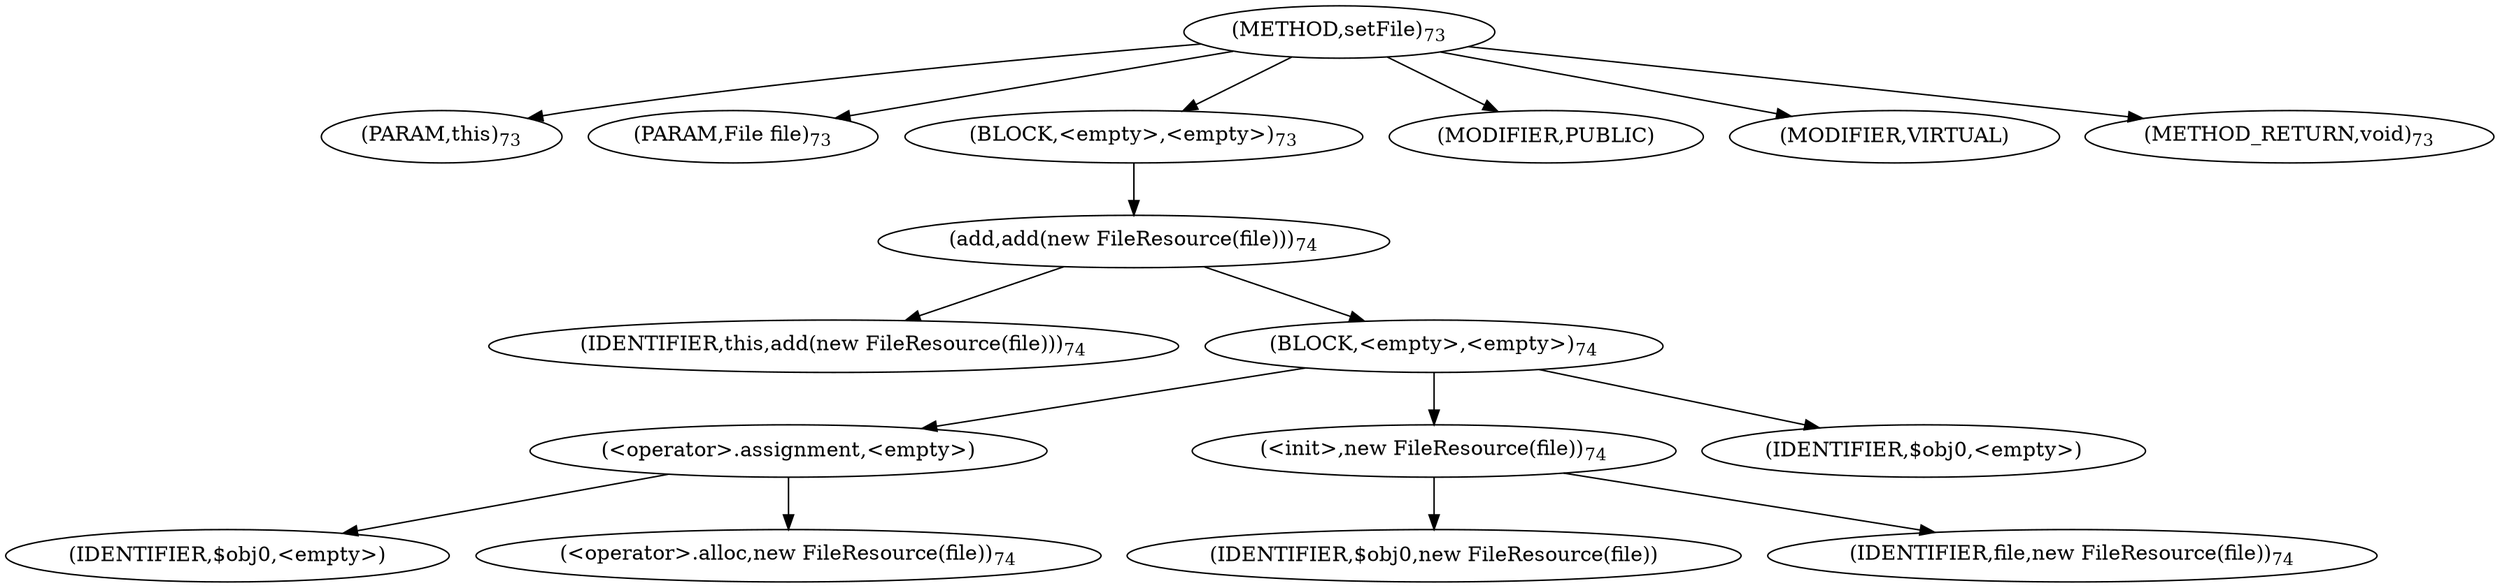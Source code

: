 digraph "setFile" {  
"183" [label = <(METHOD,setFile)<SUB>73</SUB>> ]
"6" [label = <(PARAM,this)<SUB>73</SUB>> ]
"184" [label = <(PARAM,File file)<SUB>73</SUB>> ]
"185" [label = <(BLOCK,&lt;empty&gt;,&lt;empty&gt;)<SUB>73</SUB>> ]
"186" [label = <(add,add(new FileResource(file)))<SUB>74</SUB>> ]
"5" [label = <(IDENTIFIER,this,add(new FileResource(file)))<SUB>74</SUB>> ]
"187" [label = <(BLOCK,&lt;empty&gt;,&lt;empty&gt;)<SUB>74</SUB>> ]
"188" [label = <(&lt;operator&gt;.assignment,&lt;empty&gt;)> ]
"189" [label = <(IDENTIFIER,$obj0,&lt;empty&gt;)> ]
"190" [label = <(&lt;operator&gt;.alloc,new FileResource(file))<SUB>74</SUB>> ]
"191" [label = <(&lt;init&gt;,new FileResource(file))<SUB>74</SUB>> ]
"192" [label = <(IDENTIFIER,$obj0,new FileResource(file))> ]
"193" [label = <(IDENTIFIER,file,new FileResource(file))<SUB>74</SUB>> ]
"194" [label = <(IDENTIFIER,$obj0,&lt;empty&gt;)> ]
"195" [label = <(MODIFIER,PUBLIC)> ]
"196" [label = <(MODIFIER,VIRTUAL)> ]
"197" [label = <(METHOD_RETURN,void)<SUB>73</SUB>> ]
  "183" -> "6" 
  "183" -> "184" 
  "183" -> "185" 
  "183" -> "195" 
  "183" -> "196" 
  "183" -> "197" 
  "185" -> "186" 
  "186" -> "5" 
  "186" -> "187" 
  "187" -> "188" 
  "187" -> "191" 
  "187" -> "194" 
  "188" -> "189" 
  "188" -> "190" 
  "191" -> "192" 
  "191" -> "193" 
}
